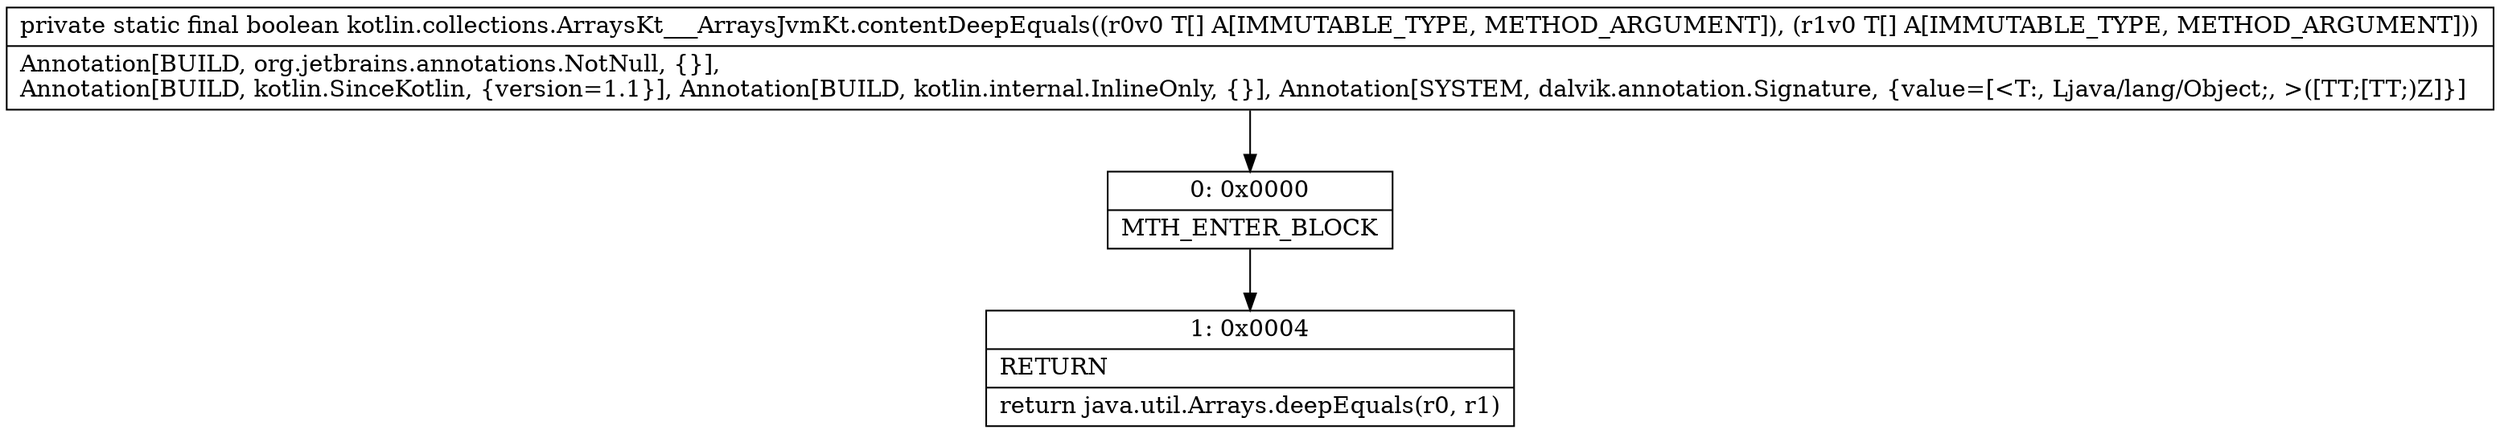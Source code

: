 digraph "CFG forkotlin.collections.ArraysKt___ArraysJvmKt.contentDeepEquals([Ljava\/lang\/Object;[Ljava\/lang\/Object;)Z" {
Node_0 [shape=record,label="{0\:\ 0x0000|MTH_ENTER_BLOCK\l}"];
Node_1 [shape=record,label="{1\:\ 0x0004|RETURN\l|return java.util.Arrays.deepEquals(r0, r1)\l}"];
MethodNode[shape=record,label="{private static final boolean kotlin.collections.ArraysKt___ArraysJvmKt.contentDeepEquals((r0v0 T[] A[IMMUTABLE_TYPE, METHOD_ARGUMENT]), (r1v0 T[] A[IMMUTABLE_TYPE, METHOD_ARGUMENT]))  | Annotation[BUILD, org.jetbrains.annotations.NotNull, \{\}], \lAnnotation[BUILD, kotlin.SinceKotlin, \{version=1.1\}], Annotation[BUILD, kotlin.internal.InlineOnly, \{\}], Annotation[SYSTEM, dalvik.annotation.Signature, \{value=[\<T:, Ljava\/lang\/Object;, \>([TT;[TT;)Z]\}]\l}"];
MethodNode -> Node_0;
Node_0 -> Node_1;
}

